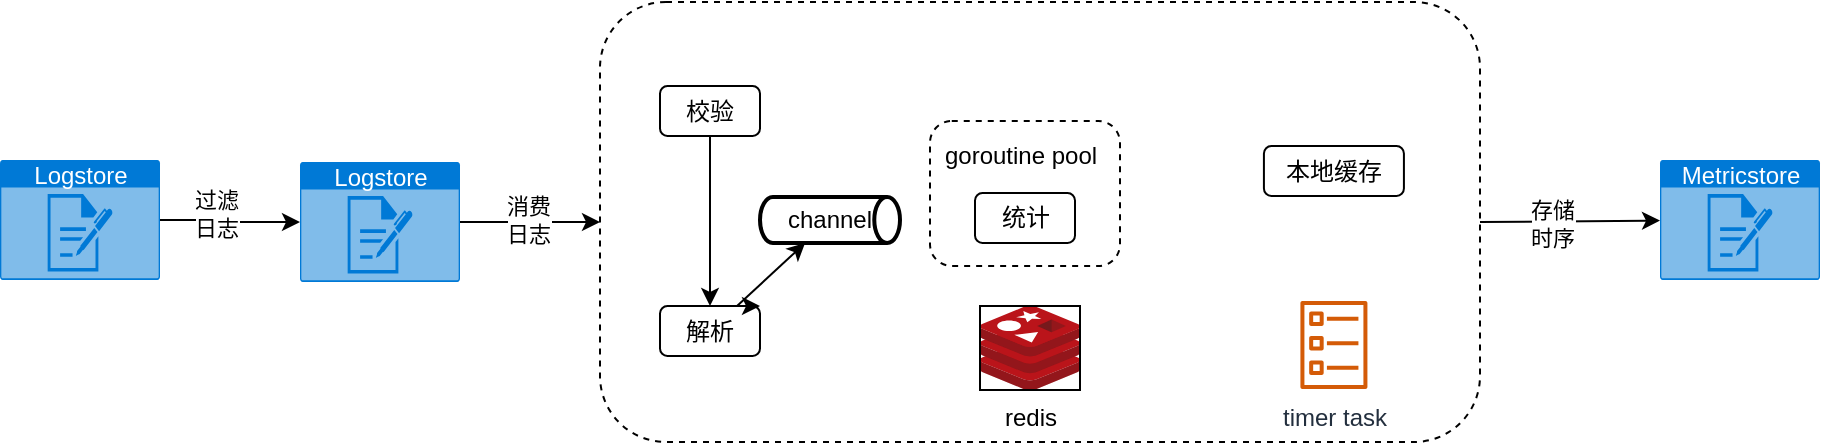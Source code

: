 <mxfile version="18.1.3" type="github">
  <diagram id="LzaQhwTsL_8u_cshs1Yc" name="Page-1">
    <mxGraphModel dx="1298" dy="834" grid="1" gridSize="10" guides="1" tooltips="1" connect="1" arrows="1" fold="1" page="1" pageScale="1" pageWidth="827" pageHeight="1169" math="0" shadow="0">
      <root>
        <mxCell id="0" />
        <mxCell id="1" parent="0" />
        <mxCell id="vikXA1dbumOzFCEFR3E6-14" value="" style="rounded=1;whiteSpace=wrap;html=1;dashed=1;strokeColor=default;" parent="1" vertex="1">
          <mxGeometry x="580" y="258" width="440" height="220" as="geometry" />
        </mxCell>
        <mxCell id="vikXA1dbumOzFCEFR3E6-9" style="edgeStyle=none;orthogonalLoop=1;jettySize=auto;html=1;elbow=vertical;entryX=0;entryY=0.5;entryDx=0;entryDy=0;" parent="1" source="JV97ico5GcmU_C5N4X0Z-4" target="vikXA1dbumOzFCEFR3E6-14" edge="1">
          <mxGeometry relative="1" as="geometry">
            <mxPoint x="510" y="368" as="targetPoint" />
          </mxGeometry>
        </mxCell>
        <mxCell id="JcEsaCAjYn1OfzfEiBPS-1" value="消费&lt;br&gt;日志" style="edgeLabel;html=1;align=center;verticalAlign=middle;resizable=0;points=[];" vertex="1" connectable="0" parent="vikXA1dbumOzFCEFR3E6-9">
          <mxGeometry x="-0.302" y="1" relative="1" as="geometry">
            <mxPoint x="9" as="offset" />
          </mxGeometry>
        </mxCell>
        <mxCell id="JV97ico5GcmU_C5N4X0Z-4" value="Logstore" style="html=1;strokeColor=none;fillColor=#0079D6;labelPosition=center;verticalLabelPosition=middle;verticalAlign=top;align=center;fontSize=12;outlineConnect=0;spacingTop=-6;fontColor=#FFFFFF;sketch=0;shape=mxgraph.sitemap.log;" parent="1" vertex="1">
          <mxGeometry x="430" y="338" width="80" height="60" as="geometry" />
        </mxCell>
        <mxCell id="vikXA1dbumOzFCEFR3E6-10" value="Metricstore" style="html=1;strokeColor=none;fillColor=#0079D6;labelPosition=center;verticalLabelPosition=middle;verticalAlign=top;align=center;fontSize=12;outlineConnect=0;spacingTop=-6;fontColor=#FFFFFF;sketch=0;shape=mxgraph.sitemap.log;" parent="1" vertex="1">
          <mxGeometry x="1110" y="337" width="80" height="60" as="geometry" />
        </mxCell>
        <mxCell id="vikXA1dbumOzFCEFR3E6-54" value="" style="edgeStyle=none;orthogonalLoop=1;jettySize=auto;html=1;startArrow=none;startFill=0;elbow=vertical;" parent="1" source="vikXA1dbumOzFCEFR3E6-22" target="vikXA1dbumOzFCEFR3E6-52" edge="1">
          <mxGeometry relative="1" as="geometry" />
        </mxCell>
        <mxCell id="vikXA1dbumOzFCEFR3E6-22" value="解析" style="rounded=1;whiteSpace=wrap;html=1;strokeColor=default;" parent="1" vertex="1">
          <mxGeometry x="610" y="410" width="50" height="25" as="geometry" />
        </mxCell>
        <mxCell id="vikXA1dbumOzFCEFR3E6-41" value="" style="edgeStyle=none;orthogonalLoop=1;jettySize=auto;html=1;startArrow=none;startFill=0;elbow=vertical;exitX=1;exitY=0.5;exitDx=0;exitDy=0;" parent="1" source="vikXA1dbumOzFCEFR3E6-14" target="vikXA1dbumOzFCEFR3E6-10" edge="1">
          <mxGeometry relative="1" as="geometry">
            <mxPoint x="1120" y="370" as="targetPoint" />
          </mxGeometry>
        </mxCell>
        <mxCell id="JcEsaCAjYn1OfzfEiBPS-6" value="存储&lt;br&gt;时序" style="edgeLabel;html=1;align=center;verticalAlign=middle;resizable=0;points=[];" vertex="1" connectable="0" parent="vikXA1dbumOzFCEFR3E6-41">
          <mxGeometry x="-0.206" y="-1" relative="1" as="geometry">
            <mxPoint as="offset" />
          </mxGeometry>
        </mxCell>
        <mxCell id="vikXA1dbumOzFCEFR3E6-38" value="timer task" style="sketch=0;outlineConnect=0;fontColor=#232F3E;gradientColor=none;fillColor=#D45B07;strokeColor=none;dashed=0;verticalLabelPosition=bottom;verticalAlign=top;align=center;html=1;fontSize=12;fontStyle=0;aspect=fixed;pointerEvents=1;shape=mxgraph.aws4.ecs_task;" parent="1" vertex="1">
          <mxGeometry x="930" y="407.5" width="33.92" height="44" as="geometry" />
        </mxCell>
        <mxCell id="JcEsaCAjYn1OfzfEiBPS-3" value="" style="edgeStyle=orthogonalEdgeStyle;rounded=0;orthogonalLoop=1;jettySize=auto;html=1;" edge="1" parent="1" source="vikXA1dbumOzFCEFR3E6-42" target="JV97ico5GcmU_C5N4X0Z-4">
          <mxGeometry relative="1" as="geometry" />
        </mxCell>
        <mxCell id="JcEsaCAjYn1OfzfEiBPS-20" value="过滤&lt;br&gt;日志" style="edgeLabel;html=1;align=center;verticalAlign=middle;resizable=0;points=[];" vertex="1" connectable="0" parent="JcEsaCAjYn1OfzfEiBPS-3">
          <mxGeometry x="-0.209" y="3" relative="1" as="geometry">
            <mxPoint as="offset" />
          </mxGeometry>
        </mxCell>
        <mxCell id="vikXA1dbumOzFCEFR3E6-42" value="Logstore" style="html=1;strokeColor=none;fillColor=#0079D6;labelPosition=center;verticalLabelPosition=middle;verticalAlign=top;align=center;fontSize=12;outlineConnect=0;spacingTop=-6;fontColor=#FFFFFF;sketch=0;shape=mxgraph.sitemap.log;" parent="1" vertex="1">
          <mxGeometry x="280" y="337" width="80" height="60" as="geometry" />
        </mxCell>
        <mxCell id="vikXA1dbumOzFCEFR3E6-50" value="" style="rounded=1;whiteSpace=wrap;html=1;strokeColor=default;align=center;dashed=1;" parent="1" vertex="1">
          <mxGeometry x="745" y="317.5" width="95" height="72.5" as="geometry" />
        </mxCell>
        <mxCell id="vikXA1dbumOzFCEFR3E6-52" value="channel" style="strokeWidth=2;html=1;shape=mxgraph.flowchart.direct_data;whiteSpace=wrap;" parent="1" vertex="1">
          <mxGeometry x="660" y="355.5" width="70" height="23" as="geometry" />
        </mxCell>
        <mxCell id="JcEsaCAjYn1OfzfEiBPS-8" value="统计" style="rounded=1;whiteSpace=wrap;html=1;strokeColor=default;" vertex="1" parent="1">
          <mxGeometry x="767.5" y="353.5" width="50" height="25" as="geometry" />
        </mxCell>
        <mxCell id="JcEsaCAjYn1OfzfEiBPS-13" value="" style="edgeStyle=orthogonalEdgeStyle;rounded=0;orthogonalLoop=1;jettySize=auto;html=1;" edge="1" parent="1" source="JcEsaCAjYn1OfzfEiBPS-9" target="vikXA1dbumOzFCEFR3E6-22">
          <mxGeometry relative="1" as="geometry" />
        </mxCell>
        <mxCell id="JcEsaCAjYn1OfzfEiBPS-9" value="校验" style="rounded=1;whiteSpace=wrap;html=1;strokeColor=default;" vertex="1" parent="1">
          <mxGeometry x="610" y="300" width="50" height="25" as="geometry" />
        </mxCell>
        <mxCell id="JcEsaCAjYn1OfzfEiBPS-12" value="本地缓存" style="rounded=1;whiteSpace=wrap;html=1;strokeColor=default;" vertex="1" parent="1">
          <mxGeometry x="911.96" y="330" width="70" height="25" as="geometry" />
        </mxCell>
        <mxCell id="JcEsaCAjYn1OfzfEiBPS-18" style="edgeStyle=orthogonalEdgeStyle;rounded=0;orthogonalLoop=1;jettySize=auto;html=1;exitX=0.5;exitY=0;exitDx=0;exitDy=0;entryX=1;entryY=0;entryDx=0;entryDy=0;" edge="1" parent="1" source="vikXA1dbumOzFCEFR3E6-22" target="vikXA1dbumOzFCEFR3E6-22">
          <mxGeometry relative="1" as="geometry" />
        </mxCell>
        <mxCell id="JcEsaCAjYn1OfzfEiBPS-19" value="goroutine pool&lt;br&gt;" style="text;html=1;align=center;verticalAlign=middle;resizable=0;points=[];autosize=1;strokeColor=none;fillColor=none;" vertex="1" parent="1">
          <mxGeometry x="745" y="325" width="90" height="20" as="geometry" />
        </mxCell>
        <mxCell id="JcEsaCAjYn1OfzfEiBPS-23" value="redis" style="sketch=0;aspect=fixed;html=1;points=[];align=center;image;fontSize=12;image=img/lib/mscae/Cache_Redis_Product.svg;imageBorder=default;" vertex="1" parent="1">
          <mxGeometry x="770" y="410" width="50" height="42" as="geometry" />
        </mxCell>
      </root>
    </mxGraphModel>
  </diagram>
</mxfile>
